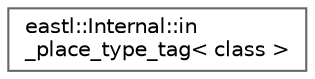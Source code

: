 digraph "类继承关系图"
{
 // LATEX_PDF_SIZE
  bgcolor="transparent";
  edge [fontname=Helvetica,fontsize=10,labelfontname=Helvetica,labelfontsize=10];
  node [fontname=Helvetica,fontsize=10,shape=box,height=0.2,width=0.4];
  rankdir="LR";
  Node0 [id="Node000000",label="eastl::Internal::in\l_place_type_tag\< class \>",height=0.2,width=0.4,color="grey40", fillcolor="white", style="filled",URL="$structeastl_1_1_internal_1_1in__place__type__tag.html",tooltip=" "];
}
